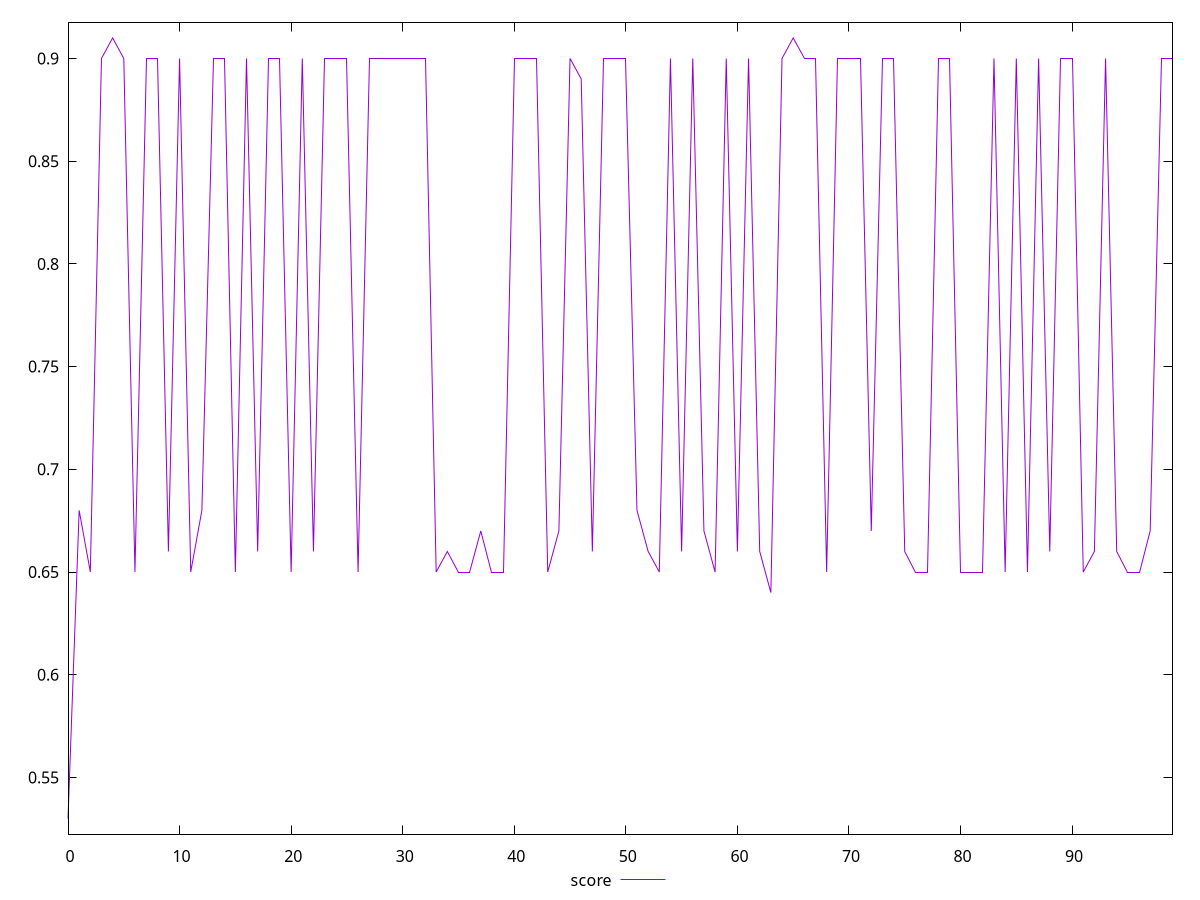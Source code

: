 reset

$score <<EOF
0 0.53
1 0.68
2 0.65
3 0.9
4 0.91
5 0.9
6 0.65
7 0.9
8 0.9
9 0.66
10 0.9
11 0.65
12 0.68
13 0.9
14 0.9
15 0.65
16 0.9
17 0.66
18 0.9
19 0.9
20 0.65
21 0.9
22 0.66
23 0.9
24 0.9
25 0.9
26 0.65
27 0.9
28 0.9
29 0.9
30 0.9
31 0.9
32 0.9
33 0.65
34 0.66
35 0.65
36 0.65
37 0.67
38 0.65
39 0.65
40 0.9
41 0.9
42 0.9
43 0.65
44 0.67
45 0.9
46 0.89
47 0.66
48 0.9
49 0.9
50 0.9
51 0.68
52 0.66
53 0.65
54 0.9
55 0.66
56 0.9
57 0.67
58 0.65
59 0.9
60 0.66
61 0.9
62 0.66
63 0.64
64 0.9
65 0.91
66 0.9
67 0.9
68 0.65
69 0.9
70 0.9
71 0.9
72 0.67
73 0.9
74 0.9
75 0.66
76 0.65
77 0.65
78 0.9
79 0.9
80 0.65
81 0.65
82 0.65
83 0.9
84 0.65
85 0.9
86 0.65
87 0.9
88 0.66
89 0.9
90 0.9
91 0.65
92 0.66
93 0.9
94 0.66
95 0.65
96 0.65
97 0.67
98 0.9
99 0.9
EOF

set key outside below
set xrange [0:99]
set yrange [0.5224:0.9176000000000001]
set trange [0.5224:0.9176000000000001]
set terminal svg size 640, 500 enhanced background rgb 'white'
set output "report_00019_2021-02-10T18-14-37.922Z//interactive/samples/pages+cached+noadtech+nomedia/score/values.svg"

plot $score title "score" with line

reset
